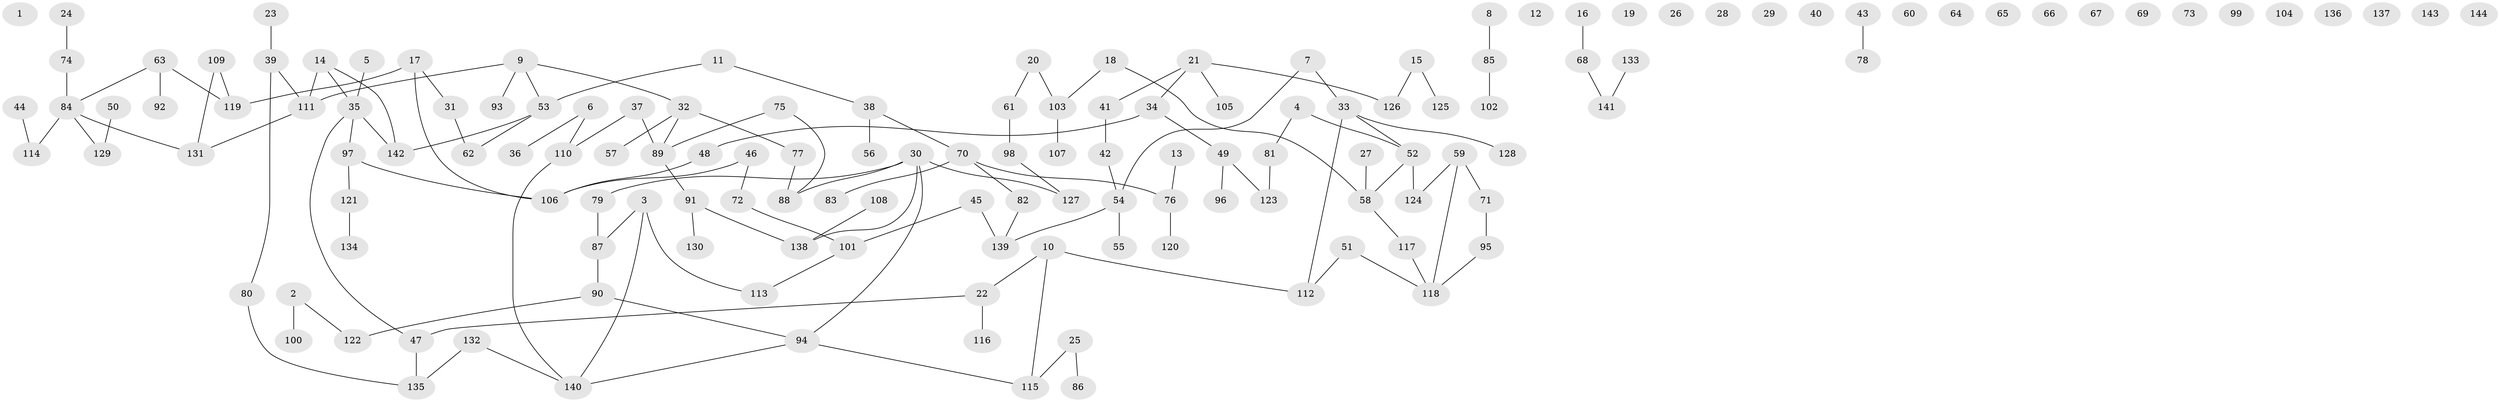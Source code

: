 // Generated by graph-tools (version 1.1) at 2025/25/03/09/25 03:25:14]
// undirected, 144 vertices, 142 edges
graph export_dot {
graph [start="1"]
  node [color=gray90,style=filled];
  1;
  2;
  3;
  4;
  5;
  6;
  7;
  8;
  9;
  10;
  11;
  12;
  13;
  14;
  15;
  16;
  17;
  18;
  19;
  20;
  21;
  22;
  23;
  24;
  25;
  26;
  27;
  28;
  29;
  30;
  31;
  32;
  33;
  34;
  35;
  36;
  37;
  38;
  39;
  40;
  41;
  42;
  43;
  44;
  45;
  46;
  47;
  48;
  49;
  50;
  51;
  52;
  53;
  54;
  55;
  56;
  57;
  58;
  59;
  60;
  61;
  62;
  63;
  64;
  65;
  66;
  67;
  68;
  69;
  70;
  71;
  72;
  73;
  74;
  75;
  76;
  77;
  78;
  79;
  80;
  81;
  82;
  83;
  84;
  85;
  86;
  87;
  88;
  89;
  90;
  91;
  92;
  93;
  94;
  95;
  96;
  97;
  98;
  99;
  100;
  101;
  102;
  103;
  104;
  105;
  106;
  107;
  108;
  109;
  110;
  111;
  112;
  113;
  114;
  115;
  116;
  117;
  118;
  119;
  120;
  121;
  122;
  123;
  124;
  125;
  126;
  127;
  128;
  129;
  130;
  131;
  132;
  133;
  134;
  135;
  136;
  137;
  138;
  139;
  140;
  141;
  142;
  143;
  144;
  2 -- 100;
  2 -- 122;
  3 -- 87;
  3 -- 113;
  3 -- 140;
  4 -- 52;
  4 -- 81;
  5 -- 35;
  6 -- 36;
  6 -- 110;
  7 -- 33;
  7 -- 54;
  8 -- 85;
  9 -- 32;
  9 -- 53;
  9 -- 93;
  9 -- 111;
  10 -- 22;
  10 -- 112;
  10 -- 115;
  11 -- 38;
  11 -- 53;
  13 -- 76;
  14 -- 35;
  14 -- 111;
  14 -- 142;
  15 -- 125;
  15 -- 126;
  16 -- 68;
  17 -- 31;
  17 -- 106;
  17 -- 119;
  18 -- 58;
  18 -- 103;
  20 -- 61;
  20 -- 103;
  21 -- 34;
  21 -- 41;
  21 -- 105;
  21 -- 126;
  22 -- 47;
  22 -- 116;
  23 -- 39;
  24 -- 74;
  25 -- 86;
  25 -- 115;
  27 -- 58;
  30 -- 79;
  30 -- 88;
  30 -- 94;
  30 -- 127;
  30 -- 138;
  31 -- 62;
  32 -- 57;
  32 -- 77;
  32 -- 89;
  33 -- 52;
  33 -- 112;
  33 -- 128;
  34 -- 48;
  34 -- 49;
  35 -- 47;
  35 -- 97;
  35 -- 142;
  37 -- 89;
  37 -- 110;
  38 -- 56;
  38 -- 70;
  39 -- 80;
  39 -- 111;
  41 -- 42;
  42 -- 54;
  43 -- 78;
  44 -- 114;
  45 -- 101;
  45 -- 139;
  46 -- 72;
  46 -- 106;
  47 -- 135;
  48 -- 106;
  49 -- 96;
  49 -- 123;
  50 -- 129;
  51 -- 112;
  51 -- 118;
  52 -- 58;
  52 -- 124;
  53 -- 62;
  53 -- 142;
  54 -- 55;
  54 -- 139;
  58 -- 117;
  59 -- 71;
  59 -- 118;
  59 -- 124;
  61 -- 98;
  63 -- 84;
  63 -- 92;
  63 -- 119;
  68 -- 141;
  70 -- 76;
  70 -- 82;
  70 -- 83;
  71 -- 95;
  72 -- 101;
  74 -- 84;
  75 -- 88;
  75 -- 89;
  76 -- 120;
  77 -- 88;
  79 -- 87;
  80 -- 135;
  81 -- 123;
  82 -- 139;
  84 -- 114;
  84 -- 129;
  84 -- 131;
  85 -- 102;
  87 -- 90;
  89 -- 91;
  90 -- 94;
  90 -- 122;
  91 -- 130;
  91 -- 138;
  94 -- 115;
  94 -- 140;
  95 -- 118;
  97 -- 106;
  97 -- 121;
  98 -- 127;
  101 -- 113;
  103 -- 107;
  108 -- 138;
  109 -- 119;
  109 -- 131;
  110 -- 140;
  111 -- 131;
  117 -- 118;
  121 -- 134;
  132 -- 135;
  132 -- 140;
  133 -- 141;
}
